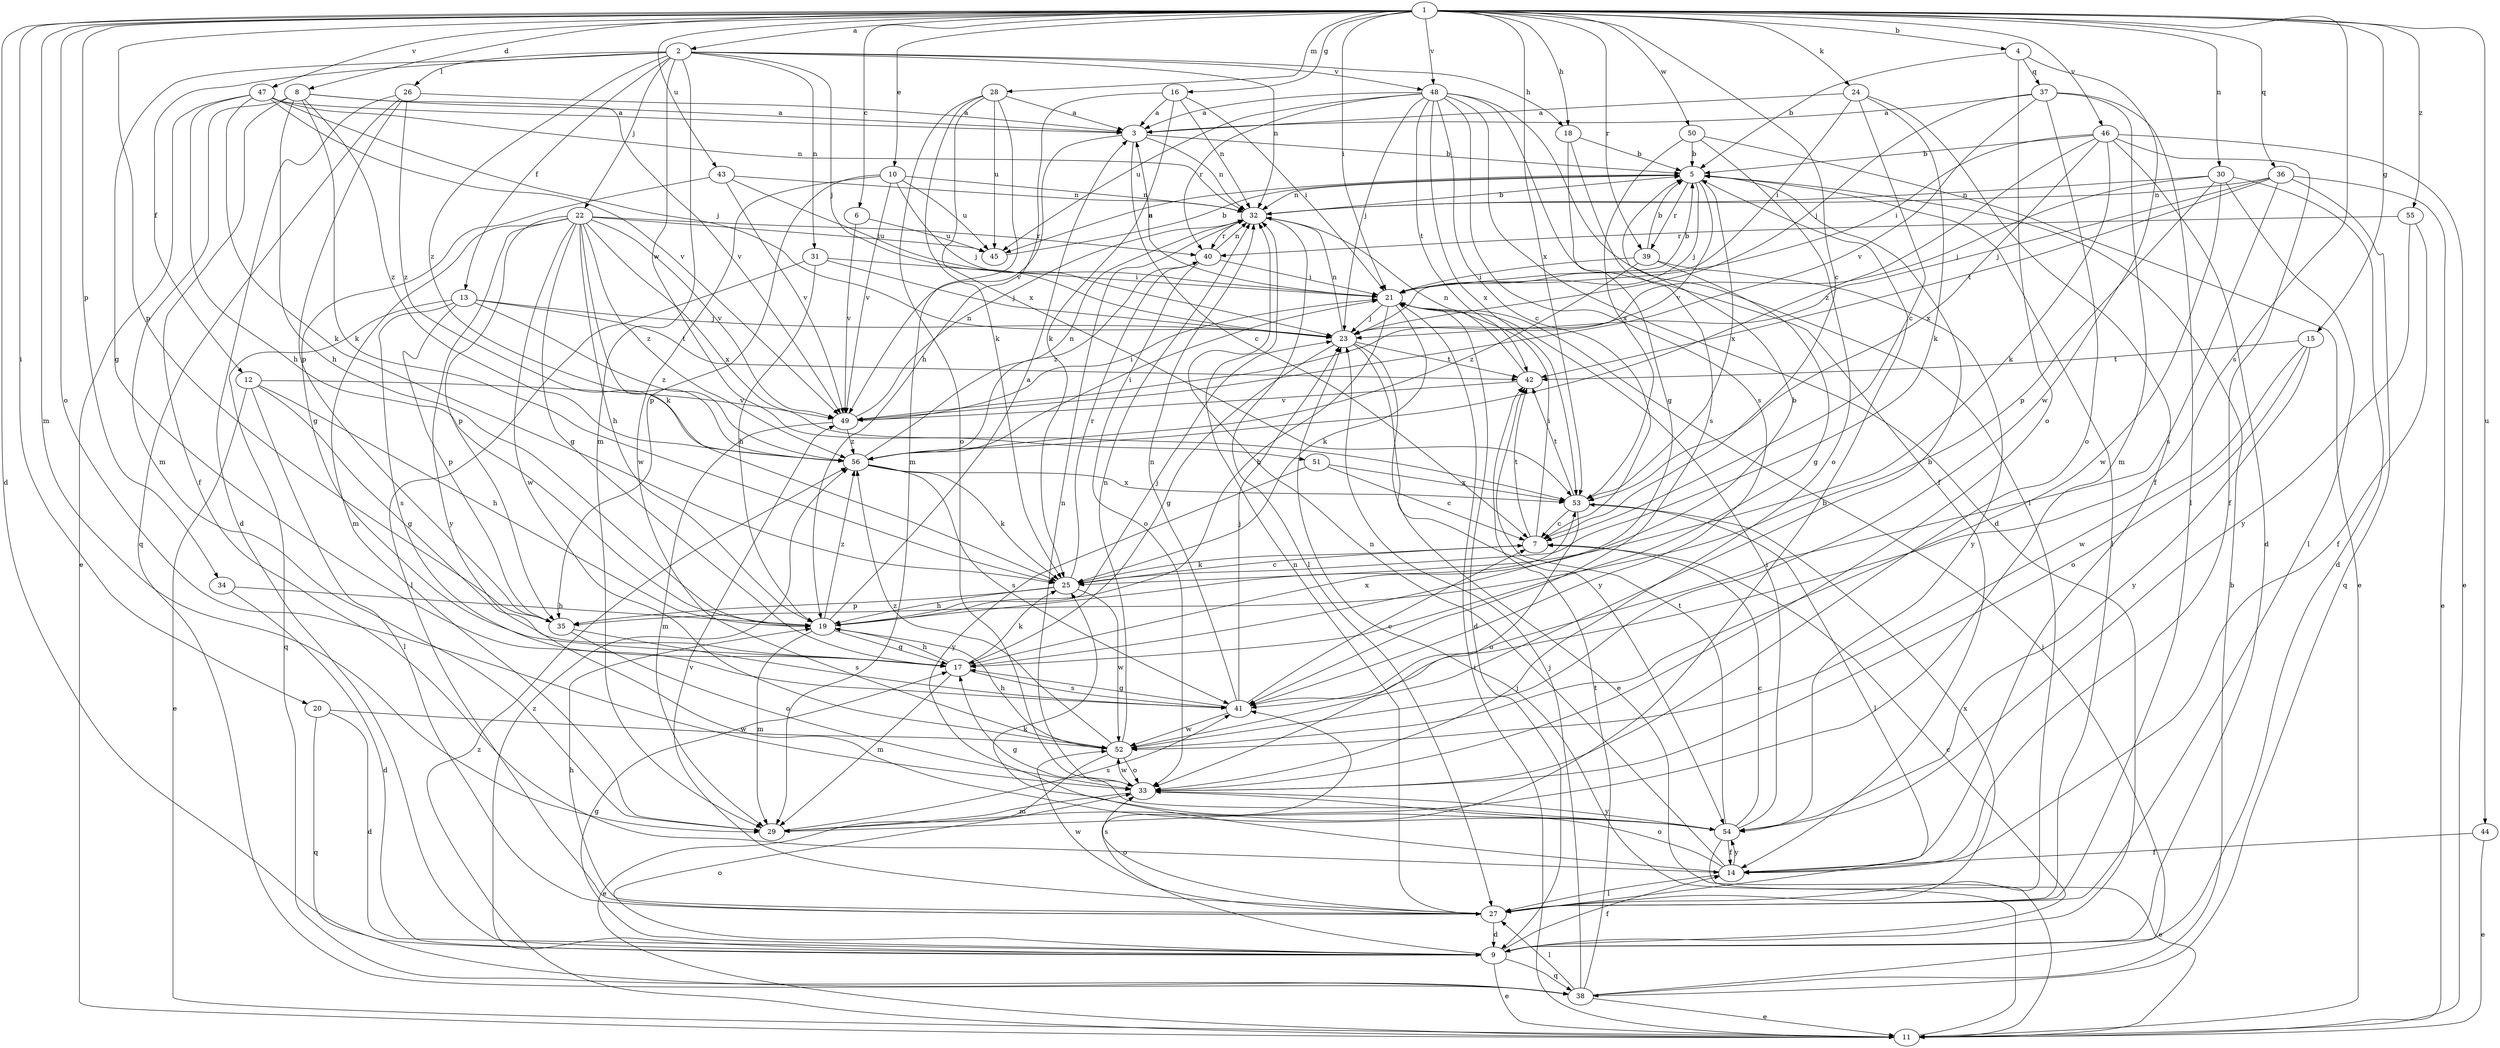 strict digraph  {
	1 -> 2 [label=a];
	8 -> 3 [label=a];
	16 -> 3 [label=a];
	19 -> 3 [label=a];
	21 -> 3 [label=a];
	24 -> 3 [label=a];
	26 -> 3 [label=a];
	28 -> 3 [label=a];
	37 -> 3 [label=a];
	47 -> 3 [label=a];
	48 -> 3 [label=a];
	1 -> 4 [label=b];
	3 -> 5 [label=b];
	4 -> 5 [label=b];
	18 -> 5 [label=b];
	19 -> 5 [label=b];
	21 -> 5 [label=b];
	29 -> 5 [label=b];
	32 -> 5 [label=b];
	38 -> 5 [label=b];
	39 -> 5 [label=b];
	45 -> 5 [label=b];
	46 -> 5 [label=b];
	50 -> 5 [label=b];
	52 -> 5 [label=b];
	1 -> 6 [label=c];
	1 -> 7 [label=c];
	3 -> 7 [label=c];
	9 -> 7 [label=c];
	24 -> 7 [label=c];
	25 -> 7 [label=c];
	41 -> 7 [label=c];
	48 -> 7 [label=c];
	51 -> 7 [label=c];
	53 -> 7 [label=c];
	54 -> 7 [label=c];
	1 -> 8 [label=d];
	1 -> 9 [label=d];
	20 -> 9 [label=d];
	21 -> 9 [label=d];
	26 -> 9 [label=d];
	27 -> 9 [label=d];
	30 -> 9 [label=d];
	34 -> 9 [label=d];
	46 -> 9 [label=d];
	48 -> 9 [label=d];
	1 -> 10 [label=e];
	9 -> 11 [label=e];
	12 -> 11 [label=e];
	23 -> 11 [label=e];
	36 -> 11 [label=e];
	38 -> 11 [label=e];
	44 -> 11 [label=e];
	46 -> 11 [label=e];
	47 -> 11 [label=e];
	50 -> 11 [label=e];
	52 -> 11 [label=e];
	54 -> 11 [label=e];
	2 -> 12 [label=f];
	2 -> 13 [label=f];
	8 -> 14 [label=f];
	9 -> 14 [label=f];
	24 -> 14 [label=f];
	44 -> 14 [label=f];
	46 -> 14 [label=f];
	48 -> 14 [label=f];
	54 -> 14 [label=f];
	55 -> 14 [label=f];
	1 -> 15 [label=g];
	1 -> 16 [label=g];
	2 -> 17 [label=g];
	9 -> 17 [label=g];
	12 -> 17 [label=g];
	18 -> 17 [label=g];
	19 -> 17 [label=g];
	22 -> 17 [label=g];
	23 -> 17 [label=g];
	39 -> 17 [label=g];
	41 -> 17 [label=g];
	43 -> 17 [label=g];
	54 -> 17 [label=g];
	1 -> 18 [label=h];
	2 -> 18 [label=h];
	8 -> 19 [label=h];
	12 -> 19 [label=h];
	16 -> 19 [label=h];
	17 -> 19 [label=h];
	21 -> 19 [label=h];
	22 -> 19 [label=h];
	25 -> 19 [label=h];
	27 -> 19 [label=h];
	31 -> 19 [label=h];
	34 -> 19 [label=h];
	47 -> 19 [label=h];
	52 -> 19 [label=h];
	1 -> 20 [label=i];
	1 -> 21 [label=i];
	7 -> 21 [label=i];
	11 -> 21 [label=i];
	16 -> 21 [label=i];
	24 -> 21 [label=i];
	31 -> 21 [label=i];
	38 -> 21 [label=i];
	39 -> 21 [label=i];
	40 -> 21 [label=i];
	43 -> 21 [label=i];
	46 -> 21 [label=i];
	49 -> 21 [label=i];
	54 -> 21 [label=i];
	56 -> 21 [label=i];
	2 -> 22 [label=j];
	2 -> 23 [label=j];
	5 -> 23 [label=j];
	10 -> 23 [label=j];
	11 -> 23 [label=j];
	13 -> 23 [label=j];
	19 -> 23 [label=j];
	21 -> 23 [label=j];
	30 -> 23 [label=j];
	31 -> 23 [label=j];
	36 -> 23 [label=j];
	37 -> 23 [label=j];
	38 -> 23 [label=j];
	41 -> 23 [label=j];
	47 -> 23 [label=j];
	48 -> 23 [label=j];
	1 -> 24 [label=k];
	7 -> 25 [label=k];
	8 -> 25 [label=k];
	14 -> 25 [label=k];
	16 -> 25 [label=k];
	17 -> 25 [label=k];
	21 -> 25 [label=k];
	22 -> 25 [label=k];
	24 -> 25 [label=k];
	28 -> 25 [label=k];
	46 -> 25 [label=k];
	47 -> 25 [label=k];
	56 -> 25 [label=k];
	2 -> 26 [label=l];
	5 -> 27 [label=l];
	12 -> 27 [label=l];
	14 -> 27 [label=l];
	30 -> 27 [label=l];
	31 -> 27 [label=l];
	32 -> 27 [label=l];
	37 -> 27 [label=l];
	38 -> 27 [label=l];
	48 -> 27 [label=l];
	53 -> 27 [label=l];
	1 -> 28 [label=m];
	1 -> 29 [label=m];
	2 -> 29 [label=m];
	8 -> 29 [label=m];
	17 -> 29 [label=m];
	19 -> 29 [label=m];
	22 -> 29 [label=m];
	28 -> 29 [label=m];
	33 -> 29 [label=m];
	37 -> 29 [label=m];
	49 -> 29 [label=m];
	1 -> 30 [label=n];
	2 -> 31 [label=n];
	2 -> 32 [label=n];
	3 -> 32 [label=n];
	5 -> 32 [label=n];
	10 -> 32 [label=n];
	14 -> 32 [label=n];
	16 -> 32 [label=n];
	23 -> 32 [label=n];
	27 -> 32 [label=n];
	30 -> 32 [label=n];
	33 -> 32 [label=n];
	36 -> 32 [label=n];
	40 -> 32 [label=n];
	41 -> 32 [label=n];
	42 -> 32 [label=n];
	43 -> 32 [label=n];
	47 -> 32 [label=n];
	49 -> 32 [label=n];
	52 -> 32 [label=n];
	56 -> 32 [label=n];
	1 -> 33 [label=o];
	4 -> 33 [label=o];
	9 -> 33 [label=o];
	14 -> 33 [label=o];
	15 -> 33 [label=o];
	27 -> 33 [label=o];
	28 -> 33 [label=o];
	35 -> 33 [label=o];
	37 -> 33 [label=o];
	40 -> 33 [label=o];
	50 -> 33 [label=o];
	52 -> 33 [label=o];
	53 -> 33 [label=o];
	1 -> 34 [label=p];
	1 -> 35 [label=p];
	10 -> 35 [label=p];
	13 -> 35 [label=p];
	22 -> 35 [label=p];
	25 -> 35 [label=p];
	26 -> 35 [label=p];
	30 -> 35 [label=p];
	1 -> 36 [label=q];
	4 -> 37 [label=q];
	9 -> 38 [label=q];
	13 -> 38 [label=q];
	20 -> 38 [label=q];
	26 -> 38 [label=q];
	36 -> 38 [label=q];
	1 -> 39 [label=r];
	5 -> 39 [label=r];
	22 -> 40 [label=r];
	25 -> 40 [label=r];
	32 -> 40 [label=r];
	48 -> 40 [label=r];
	55 -> 40 [label=r];
	1 -> 41 [label=s];
	9 -> 41 [label=s];
	13 -> 41 [label=s];
	17 -> 41 [label=s];
	18 -> 41 [label=s];
	29 -> 41 [label=s];
	35 -> 41 [label=s];
	36 -> 41 [label=s];
	48 -> 41 [label=s];
	56 -> 41 [label=s];
	7 -> 42 [label=t];
	13 -> 42 [label=t];
	15 -> 42 [label=t];
	23 -> 42 [label=t];
	36 -> 42 [label=t];
	38 -> 42 [label=t];
	48 -> 42 [label=t];
	53 -> 42 [label=t];
	54 -> 42 [label=t];
	1 -> 43 [label=u];
	1 -> 44 [label=u];
	5 -> 45 [label=u];
	6 -> 45 [label=u];
	10 -> 45 [label=u];
	22 -> 45 [label=u];
	28 -> 45 [label=u];
	48 -> 45 [label=u];
	1 -> 46 [label=v];
	1 -> 47 [label=v];
	1 -> 48 [label=v];
	2 -> 48 [label=v];
	3 -> 49 [label=v];
	5 -> 49 [label=v];
	6 -> 49 [label=v];
	8 -> 49 [label=v];
	10 -> 49 [label=v];
	12 -> 49 [label=v];
	22 -> 49 [label=v];
	27 -> 49 [label=v];
	37 -> 49 [label=v];
	42 -> 49 [label=v];
	43 -> 49 [label=v];
	47 -> 49 [label=v];
	1 -> 50 [label=w];
	2 -> 51 [label=w];
	4 -> 52 [label=w];
	10 -> 52 [label=w];
	15 -> 52 [label=w];
	20 -> 52 [label=w];
	22 -> 52 [label=w];
	25 -> 52 [label=w];
	27 -> 52 [label=w];
	30 -> 52 [label=w];
	33 -> 52 [label=w];
	41 -> 52 [label=w];
	1 -> 53 [label=x];
	5 -> 53 [label=x];
	17 -> 53 [label=x];
	22 -> 53 [label=x];
	27 -> 53 [label=x];
	28 -> 53 [label=x];
	46 -> 53 [label=x];
	48 -> 53 [label=x];
	50 -> 53 [label=x];
	51 -> 53 [label=x];
	56 -> 53 [label=x];
	14 -> 54 [label=y];
	15 -> 54 [label=y];
	22 -> 54 [label=y];
	23 -> 54 [label=y];
	33 -> 54 [label=y];
	39 -> 54 [label=y];
	51 -> 54 [label=y];
	55 -> 54 [label=y];
	1 -> 55 [label=z];
	2 -> 56 [label=z];
	8 -> 56 [label=z];
	9 -> 56 [label=z];
	11 -> 56 [label=z];
	13 -> 56 [label=z];
	19 -> 56 [label=z];
	22 -> 56 [label=z];
	26 -> 56 [label=z];
	39 -> 56 [label=z];
	40 -> 56 [label=z];
	46 -> 56 [label=z];
	49 -> 56 [label=z];
	52 -> 56 [label=z];
}

